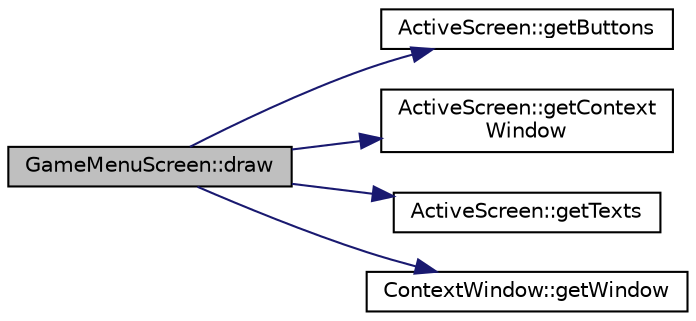 digraph "GameMenuScreen::draw"
{
 // LATEX_PDF_SIZE
  edge [fontname="Helvetica",fontsize="10",labelfontname="Helvetica",labelfontsize="10"];
  node [fontname="Helvetica",fontsize="10",shape=record];
  rankdir="LR";
  Node1 [label="GameMenuScreen::draw",height=0.2,width=0.4,color="black", fillcolor="grey75", style="filled", fontcolor="black",tooltip=" "];
  Node1 -> Node2 [color="midnightblue",fontsize="10",style="solid",fontname="Helvetica"];
  Node2 [label="ActiveScreen::getButtons",height=0.2,width=0.4,color="black", fillcolor="white", style="filled",URL="$class_active_screen.html#aefe54d9a04210b2985890f3657974484",tooltip=" "];
  Node1 -> Node3 [color="midnightblue",fontsize="10",style="solid",fontname="Helvetica"];
  Node3 [label="ActiveScreen::getContext\lWindow",height=0.2,width=0.4,color="black", fillcolor="white", style="filled",URL="$class_active_screen.html#ac7c3386bd133917396975a4b0a5a6e68",tooltip=" "];
  Node1 -> Node4 [color="midnightblue",fontsize="10",style="solid",fontname="Helvetica"];
  Node4 [label="ActiveScreen::getTexts",height=0.2,width=0.4,color="black", fillcolor="white", style="filled",URL="$class_active_screen.html#a83ce836bcc0364d216ee126716b27da0",tooltip=" "];
  Node1 -> Node5 [color="midnightblue",fontsize="10",style="solid",fontname="Helvetica"];
  Node5 [label="ContextWindow::getWindow",height=0.2,width=0.4,color="black", fillcolor="white", style="filled",URL="$class_context_window.html#aeb95c8c03177e672167f42b7672f2d7f",tooltip=" "];
}
